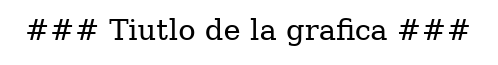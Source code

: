 digraph D{
    node[shape = box fillcolor = "FFEDBB" style = filled]
    label = "### Tiutlo de la grafica ###"
    subgraph cluster_p{
        
    }




}